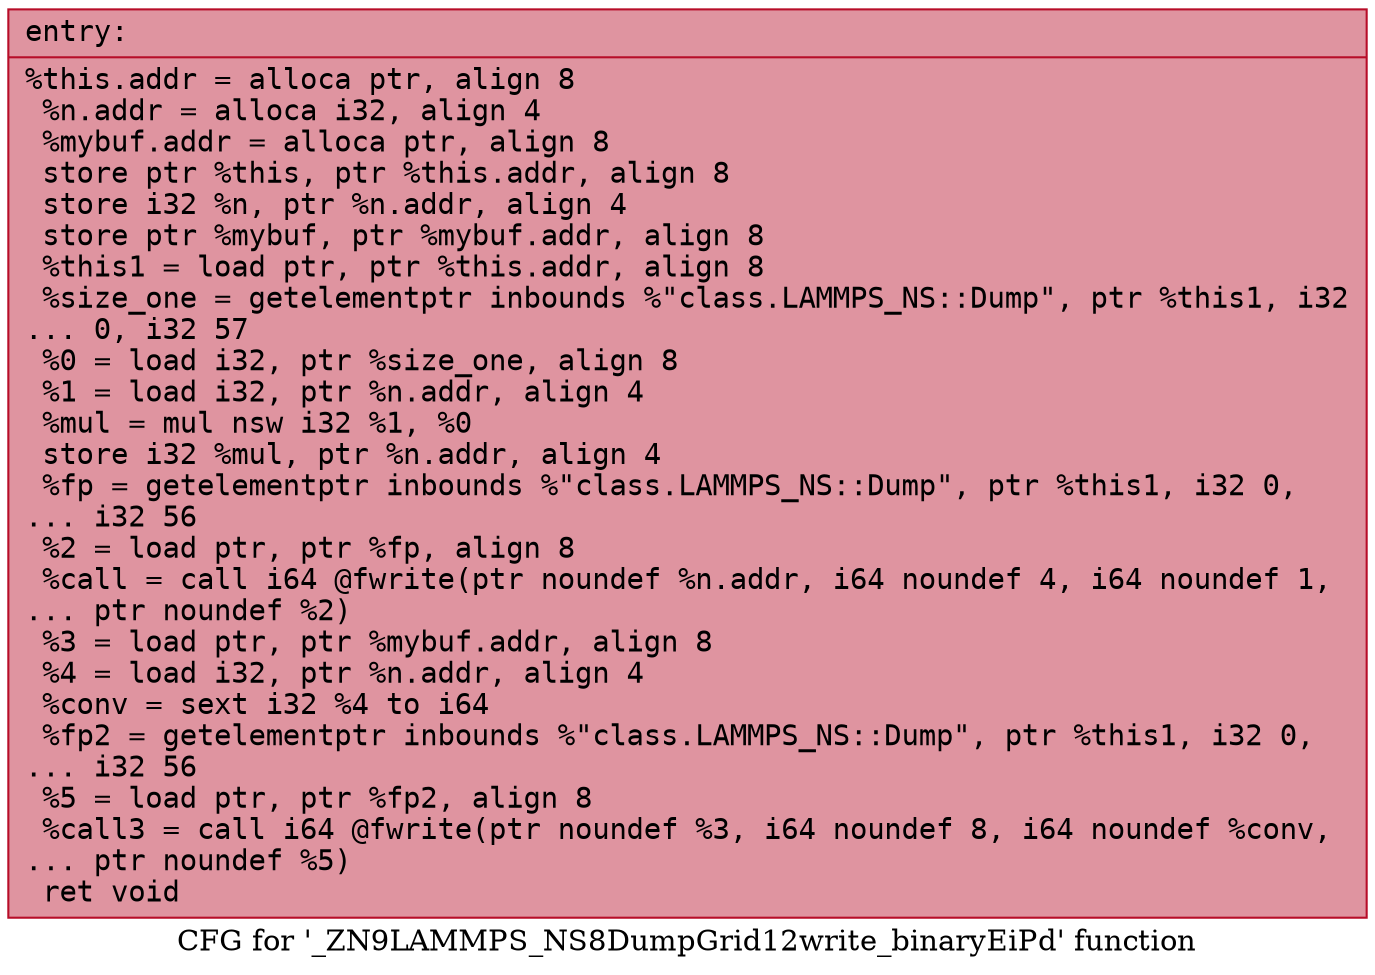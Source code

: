digraph "CFG for '_ZN9LAMMPS_NS8DumpGrid12write_binaryEiPd' function" {
	label="CFG for '_ZN9LAMMPS_NS8DumpGrid12write_binaryEiPd' function";

	Node0x557f62c92d70 [shape=record,color="#b70d28ff", style=filled, fillcolor="#b70d2870" fontname="Courier",label="{entry:\l|  %this.addr = alloca ptr, align 8\l  %n.addr = alloca i32, align 4\l  %mybuf.addr = alloca ptr, align 8\l  store ptr %this, ptr %this.addr, align 8\l  store i32 %n, ptr %n.addr, align 4\l  store ptr %mybuf, ptr %mybuf.addr, align 8\l  %this1 = load ptr, ptr %this.addr, align 8\l  %size_one = getelementptr inbounds %\"class.LAMMPS_NS::Dump\", ptr %this1, i32\l... 0, i32 57\l  %0 = load i32, ptr %size_one, align 8\l  %1 = load i32, ptr %n.addr, align 4\l  %mul = mul nsw i32 %1, %0\l  store i32 %mul, ptr %n.addr, align 4\l  %fp = getelementptr inbounds %\"class.LAMMPS_NS::Dump\", ptr %this1, i32 0,\l... i32 56\l  %2 = load ptr, ptr %fp, align 8\l  %call = call i64 @fwrite(ptr noundef %n.addr, i64 noundef 4, i64 noundef 1,\l... ptr noundef %2)\l  %3 = load ptr, ptr %mybuf.addr, align 8\l  %4 = load i32, ptr %n.addr, align 4\l  %conv = sext i32 %4 to i64\l  %fp2 = getelementptr inbounds %\"class.LAMMPS_NS::Dump\", ptr %this1, i32 0,\l... i32 56\l  %5 = load ptr, ptr %fp2, align 8\l  %call3 = call i64 @fwrite(ptr noundef %3, i64 noundef 8, i64 noundef %conv,\l... ptr noundef %5)\l  ret void\l}"];
}

